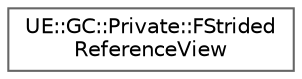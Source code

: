 digraph "Graphical Class Hierarchy"
{
 // INTERACTIVE_SVG=YES
 // LATEX_PDF_SIZE
  bgcolor="transparent";
  edge [fontname=Helvetica,fontsize=10,labelfontname=Helvetica,labelfontsize=10];
  node [fontname=Helvetica,fontsize=10,shape=box,height=0.2,width=0.4];
  rankdir="LR";
  Node0 [id="Node000000",label="UE::GC::Private::FStrided\lReferenceView",height=0.2,width=0.4,color="grey40", fillcolor="white", style="filled",URL="$dd/d23/structUE_1_1GC_1_1Private_1_1FStridedReferenceView.html",tooltip=" "];
}
